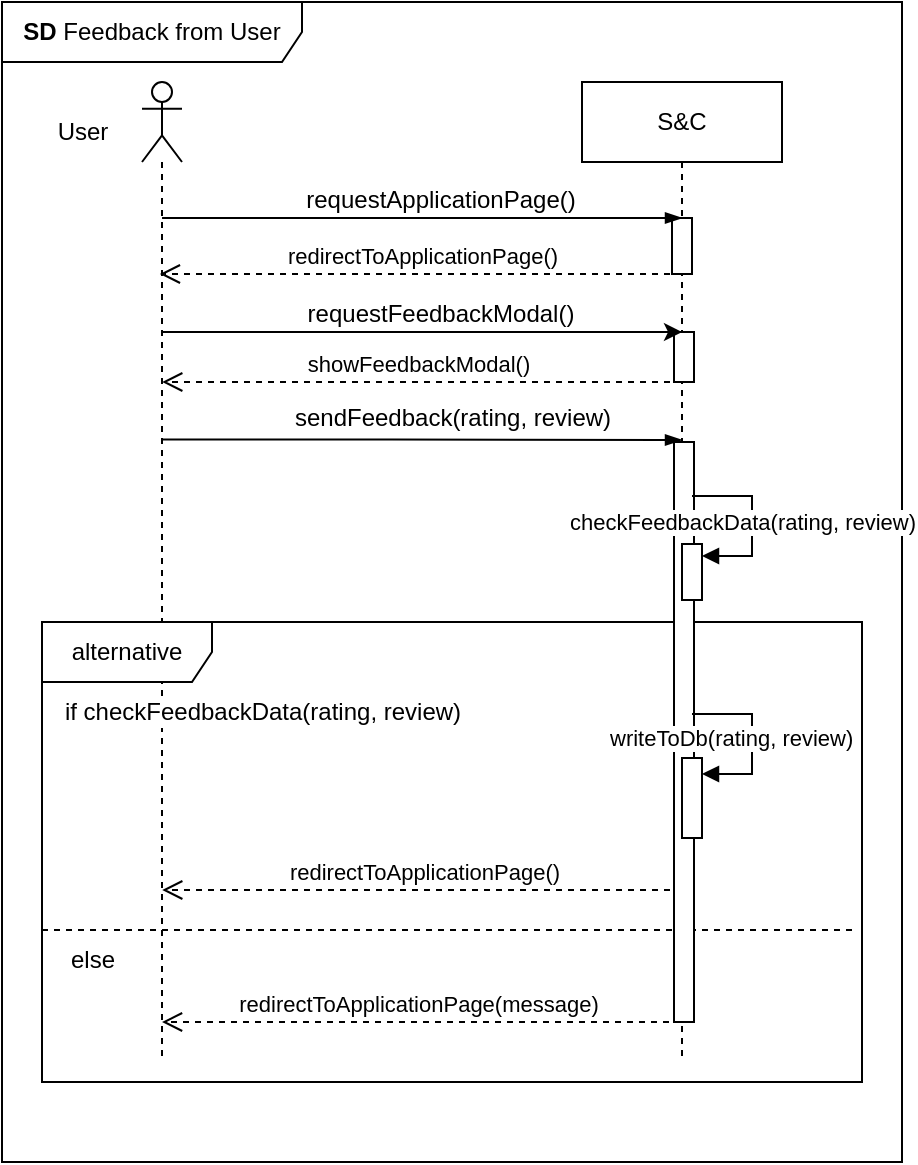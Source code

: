 <mxfile version="25.0.3">
  <diagram name="Page-1" id="2YBvvXClWsGukQMizWep">
    <mxGraphModel dx="1062" dy="558" grid="1" gridSize="10" guides="1" tooltips="1" connect="1" arrows="1" fold="1" page="1" pageScale="1" pageWidth="850" pageHeight="1100" math="0" shadow="0">
      <root>
        <mxCell id="0" />
        <mxCell id="1" parent="0" />
        <mxCell id="CObYJEAy56xA2G8EUnc1-1" value="S&amp;amp;C" style="shape=umlLifeline;perimeter=lifelinePerimeter;whiteSpace=wrap;html=1;container=1;dropTarget=0;collapsible=0;recursiveResize=0;outlineConnect=0;portConstraint=eastwest;newEdgeStyle={&quot;edgeStyle&quot;:&quot;elbowEdgeStyle&quot;,&quot;elbow&quot;:&quot;vertical&quot;,&quot;curved&quot;:0,&quot;rounded&quot;:0};" parent="1" vertex="1">
          <mxGeometry x="370" y="40" width="100" height="490" as="geometry" />
        </mxCell>
        <mxCell id="CObYJEAy56xA2G8EUnc1-6" value="" style="shape=umlLifeline;perimeter=lifelinePerimeter;whiteSpace=wrap;html=1;container=1;dropTarget=0;collapsible=0;recursiveResize=0;outlineConnect=0;portConstraint=eastwest;newEdgeStyle={&quot;curved&quot;:0,&quot;rounded&quot;:0};participant=umlActor;" parent="1" vertex="1">
          <mxGeometry x="150" y="40" width="20" height="490" as="geometry" />
        </mxCell>
        <mxCell id="CObYJEAy56xA2G8EUnc1-7" value="User" style="text;html=1;align=center;verticalAlign=middle;resizable=0;points=[];autosize=1;strokeColor=none;fillColor=none;" parent="1" vertex="1">
          <mxGeometry x="95" y="50" width="50" height="30" as="geometry" />
        </mxCell>
        <mxCell id="CObYJEAy56xA2G8EUnc1-9" value="requestApplicationPage()" style="text;html=1;align=center;verticalAlign=middle;resizable=0;points=[];autosize=1;strokeColor=none;fillColor=none;" parent="1" vertex="1">
          <mxGeometry x="219" y="84" width="160" height="30" as="geometry" />
        </mxCell>
        <mxCell id="CObYJEAy56xA2G8EUnc1-15" value="&lt;b&gt;SD&lt;/b&gt;&amp;nbsp;Feedback from User" style="shape=umlFrame;whiteSpace=wrap;html=1;pointerEvents=0;width=150;height=30;" parent="1" vertex="1">
          <mxGeometry x="80" width="450" height="580" as="geometry" />
        </mxCell>
        <mxCell id="CObYJEAy56xA2G8EUnc1-24" value="redirectToApplicationPage()" style="html=1;verticalAlign=bottom;endArrow=open;dashed=1;endSize=8;curved=0;rounded=0;" parent="1" edge="1">
          <mxGeometry x="-0.003" relative="1" as="geometry">
            <mxPoint x="420" y="444" as="sourcePoint" />
            <mxPoint x="160.1" y="444" as="targetPoint" />
            <mxPoint as="offset" />
          </mxGeometry>
        </mxCell>
        <mxCell id="HJIBpvxVfIBrpGYPyr1l-3" value="redirectToApplicationPage()" style="html=1;verticalAlign=bottom;endArrow=open;dashed=1;endSize=8;curved=0;rounded=0;" parent="1" edge="1">
          <mxGeometry relative="1" as="geometry">
            <mxPoint x="420" y="136" as="sourcePoint" />
            <mxPoint x="158.929" y="136" as="targetPoint" />
            <Array as="points">
              <mxPoint x="280.5" y="136" />
            </Array>
          </mxGeometry>
        </mxCell>
        <mxCell id="HJIBpvxVfIBrpGYPyr1l-5" value="requestFeedbackModal()" style="text;html=1;align=center;verticalAlign=middle;resizable=0;points=[];autosize=1;strokeColor=none;fillColor=none;" parent="1" vertex="1">
          <mxGeometry x="219" y="141" width="160" height="30" as="geometry" />
        </mxCell>
        <mxCell id="HJIBpvxVfIBrpGYPyr1l-6" value="showFeedbackModal()" style="html=1;verticalAlign=bottom;endArrow=open;dashed=1;endSize=8;curved=0;rounded=0;" parent="1" edge="1">
          <mxGeometry x="0.021" relative="1" as="geometry">
            <mxPoint x="420" y="190" as="sourcePoint" />
            <mxPoint x="160.1" y="190" as="targetPoint" />
            <Array as="points">
              <mxPoint x="291" y="190" />
            </Array>
            <mxPoint as="offset" />
          </mxGeometry>
        </mxCell>
        <mxCell id="HJIBpvxVfIBrpGYPyr1l-8" value="" style="edgeStyle=elbowEdgeStyle;fontSize=12;html=1;endArrow=blockThin;endFill=1;rounded=0;" parent="1" edge="1">
          <mxGeometry width="160" relative="1" as="geometry">
            <mxPoint x="160" y="218.8" as="sourcePoint" />
            <mxPoint x="420" y="219" as="targetPoint" />
            <Array as="points">
              <mxPoint x="275" y="218.8" />
            </Array>
          </mxGeometry>
        </mxCell>
        <mxCell id="XS3QtzRsyGnZH4m9OC3j-4" value="sendFeedback(rating, review)" style="text;html=1;align=center;verticalAlign=middle;resizable=0;points=[];autosize=1;strokeColor=none;fillColor=none;" parent="1" vertex="1">
          <mxGeometry x="215" y="193" width="180" height="30" as="geometry" />
        </mxCell>
        <mxCell id="uNJmhc4Q1rmH-ezpEWES-4" value="alternative" style="shape=umlFrame;whiteSpace=wrap;html=1;pointerEvents=0;width=85;height=30;" parent="1" vertex="1">
          <mxGeometry x="100" y="310" width="410" height="230" as="geometry" />
        </mxCell>
        <mxCell id="uNJmhc4Q1rmH-ezpEWES-5" value="if checkFeedbackData(rating, review)" style="text;html=1;align=center;verticalAlign=middle;resizable=0;points=[];autosize=1;strokeColor=none;fillColor=none;labelBackgroundColor=default;" parent="1" vertex="1">
          <mxGeometry x="100" y="340" width="220" height="30" as="geometry" />
        </mxCell>
        <mxCell id="uNJmhc4Q1rmH-ezpEWES-6" value="" style="endArrow=none;dashed=1;html=1;rounded=0;exitX=0.004;exitY=0.635;exitDx=0;exitDy=0;exitPerimeter=0;entryX=0.996;entryY=0.635;entryDx=0;entryDy=0;entryPerimeter=0;" parent="1" edge="1">
          <mxGeometry width="50" height="50" relative="1" as="geometry">
            <mxPoint x="100.0" y="464.0" as="sourcePoint" />
            <mxPoint x="506.72" y="464.0" as="targetPoint" />
          </mxGeometry>
        </mxCell>
        <mxCell id="uNJmhc4Q1rmH-ezpEWES-7" value="else" style="text;html=1;align=center;verticalAlign=middle;resizable=0;points=[];autosize=1;strokeColor=none;fillColor=none;labelBackgroundColor=default;" parent="1" vertex="1">
          <mxGeometry x="100" y="464" width="50" height="30" as="geometry" />
        </mxCell>
        <mxCell id="uNJmhc4Q1rmH-ezpEWES-8" value="redirectToApplicationPage(message)" style="html=1;verticalAlign=bottom;endArrow=open;dashed=1;endSize=8;curved=0;rounded=0;" parent="1" edge="1">
          <mxGeometry x="0.016" relative="1" as="geometry">
            <mxPoint x="419.5" y="510" as="sourcePoint" />
            <mxPoint x="160.0" y="510" as="targetPoint" />
            <mxPoint as="offset" />
          </mxGeometry>
        </mxCell>
        <mxCell id="R8VPn-NgR0II-r-Iqkna-1" value="" style="html=1;points=[[0,0,0,0,5],[0,1,0,0,-5],[1,0,0,0,5],[1,1,0,0,-5]];perimeter=orthogonalPerimeter;outlineConnect=0;targetShapes=umlLifeline;portConstraint=eastwest;newEdgeStyle={&quot;curved&quot;:0,&quot;rounded&quot;:0};" vertex="1" parent="1">
          <mxGeometry x="415" y="108" width="10" height="28" as="geometry" />
        </mxCell>
        <mxCell id="R8VPn-NgR0II-r-Iqkna-2" value="" style="html=1;points=[[0,0,0,0,5],[0,1,0,0,-5],[1,0,0,0,5],[1,1,0,0,-5]];perimeter=orthogonalPerimeter;outlineConnect=0;targetShapes=umlLifeline;portConstraint=eastwest;newEdgeStyle={&quot;curved&quot;:0,&quot;rounded&quot;:0};" vertex="1" parent="1">
          <mxGeometry x="416" y="165" width="10" height="25" as="geometry" />
        </mxCell>
        <mxCell id="CObYJEAy56xA2G8EUnc1-8" value="" style="edgeStyle=elbowEdgeStyle;fontSize=12;html=1;endArrow=blockThin;endFill=1;rounded=0;" parent="1" edge="1">
          <mxGeometry width="160" relative="1" as="geometry">
            <mxPoint x="160.024" y="108" as="sourcePoint" />
            <mxPoint x="420" y="108" as="targetPoint" />
            <Array as="points">
              <mxPoint x="270" y="108" />
            </Array>
          </mxGeometry>
        </mxCell>
        <mxCell id="XS3QtzRsyGnZH4m9OC3j-3" style="edgeStyle=orthogonalEdgeStyle;rounded=0;orthogonalLoop=1;jettySize=auto;html=1;curved=0;" parent="1" edge="1">
          <mxGeometry relative="1" as="geometry">
            <mxPoint x="420" y="165" as="targetPoint" />
            <mxPoint x="160.1" y="165" as="sourcePoint" />
            <Array as="points" />
          </mxGeometry>
        </mxCell>
        <mxCell id="R8VPn-NgR0II-r-Iqkna-3" value="" style="html=1;points=[[0,0,0,0,5],[0,1,0,0,-5],[1,0,0,0,5],[1,1,0,0,-5]];perimeter=orthogonalPerimeter;outlineConnect=0;targetShapes=umlLifeline;portConstraint=eastwest;newEdgeStyle={&quot;curved&quot;:0,&quot;rounded&quot;:0};" vertex="1" parent="1">
          <mxGeometry x="416" y="220" width="10" height="290" as="geometry" />
        </mxCell>
        <mxCell id="HJIBpvxVfIBrpGYPyr1l-12" value="" style="html=1;points=[[0,0,0,0,5],[0,1,0,0,-5],[1,0,0,0,5],[1,1,0,0,-5]];perimeter=orthogonalPerimeter;outlineConnect=0;targetShapes=umlLifeline;portConstraint=eastwest;newEdgeStyle={&quot;curved&quot;:0,&quot;rounded&quot;:0};" parent="1" vertex="1">
          <mxGeometry x="420" y="378" width="10" height="40" as="geometry" />
        </mxCell>
        <mxCell id="HJIBpvxVfIBrpGYPyr1l-13" value="writeToDb(rating, review)" style="html=1;align=left;spacingLeft=2;endArrow=block;rounded=0;edgeStyle=orthogonalEdgeStyle;curved=0;rounded=0;" parent="1" edge="1">
          <mxGeometry x="-1" y="-47" relative="1" as="geometry">
            <mxPoint x="425" y="356" as="sourcePoint" />
            <Array as="points">
              <mxPoint x="455" y="386" />
            </Array>
            <mxPoint x="-45" y="-35" as="offset" />
            <mxPoint x="430" y="386" as="targetPoint" />
          </mxGeometry>
        </mxCell>
        <mxCell id="uNJmhc4Q1rmH-ezpEWES-2" value="" style="html=1;points=[[0,0,0,0,5],[0,1,0,0,-5],[1,0,0,0,5],[1,1,0,0,-5]];perimeter=orthogonalPerimeter;outlineConnect=0;targetShapes=umlLifeline;portConstraint=eastwest;newEdgeStyle={&quot;curved&quot;:0,&quot;rounded&quot;:0};" parent="1" vertex="1">
          <mxGeometry x="420" y="271" width="10" height="28" as="geometry" />
        </mxCell>
        <mxCell id="uNJmhc4Q1rmH-ezpEWES-1" value="checkFeedbackData(rating, review)" style="html=1;align=left;spacingLeft=2;endArrow=block;rounded=0;edgeStyle=orthogonalEdgeStyle;curved=0;rounded=0;" parent="1" edge="1">
          <mxGeometry x="-1" y="-66" relative="1" as="geometry">
            <mxPoint x="425" y="247" as="sourcePoint" />
            <Array as="points">
              <mxPoint x="455" y="277" />
            </Array>
            <mxPoint x="430" y="277" as="targetPoint" />
            <mxPoint x="-65" y="-53" as="offset" />
          </mxGeometry>
        </mxCell>
      </root>
    </mxGraphModel>
  </diagram>
</mxfile>
